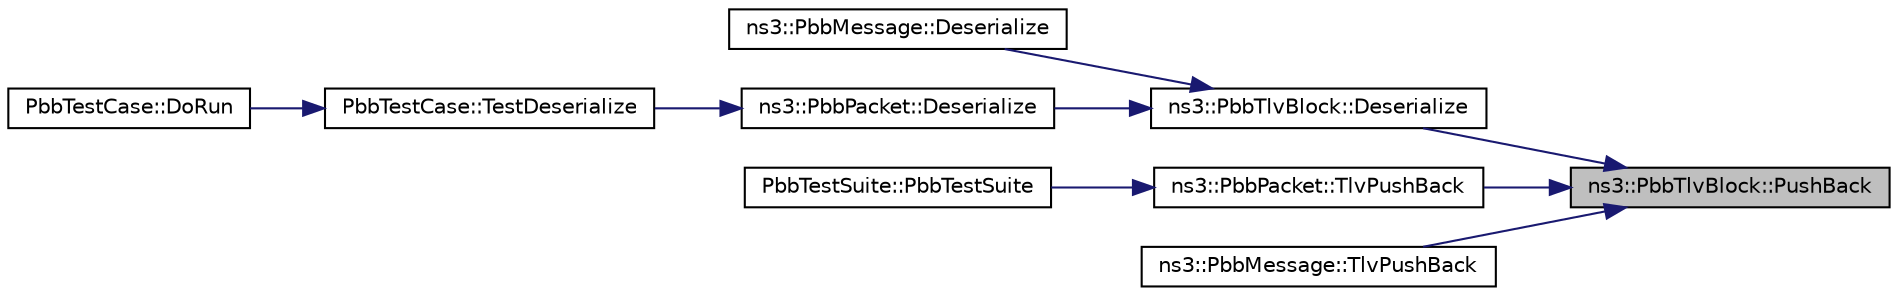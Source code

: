 digraph "ns3::PbbTlvBlock::PushBack"
{
 // LATEX_PDF_SIZE
  edge [fontname="Helvetica",fontsize="10",labelfontname="Helvetica",labelfontsize="10"];
  node [fontname="Helvetica",fontsize="10",shape=record];
  rankdir="RL";
  Node1 [label="ns3::PbbTlvBlock::PushBack",height=0.2,width=0.4,color="black", fillcolor="grey75", style="filled", fontcolor="black",tooltip="Appends a TLV to the back of this block."];
  Node1 -> Node2 [dir="back",color="midnightblue",fontsize="10",style="solid",fontname="Helvetica"];
  Node2 [label="ns3::PbbTlvBlock::Deserialize",height=0.2,width=0.4,color="black", fillcolor="white", style="filled",URL="$classns3_1_1_pbb_tlv_block.html#acbc87f2a174253635e76f28bed9e1070",tooltip="Deserializes a block from the specified buffer."];
  Node2 -> Node3 [dir="back",color="midnightblue",fontsize="10",style="solid",fontname="Helvetica"];
  Node3 [label="ns3::PbbMessage::Deserialize",height=0.2,width=0.4,color="black", fillcolor="white", style="filled",URL="$classns3_1_1_pbb_message.html#a3944565e6d2d90e063fcc30287e941d8",tooltip="Deserializes a message from the specified buffer."];
  Node2 -> Node4 [dir="back",color="midnightblue",fontsize="10",style="solid",fontname="Helvetica"];
  Node4 [label="ns3::PbbPacket::Deserialize",height=0.2,width=0.4,color="black", fillcolor="white", style="filled",URL="$classns3_1_1_pbb_packet.html#a6bb42350cf2613e48d9c7c50a0c71f93",tooltip="Deserializes a packet from the specified buffer."];
  Node4 -> Node5 [dir="back",color="midnightblue",fontsize="10",style="solid",fontname="Helvetica"];
  Node5 [label="PbbTestCase::TestDeserialize",height=0.2,width=0.4,color="black", fillcolor="white", style="filled",URL="$class_pbb_test_case.html#a94ee7e29255773f0ea94597fd0af89ff",tooltip="Deserialization."];
  Node5 -> Node6 [dir="back",color="midnightblue",fontsize="10",style="solid",fontname="Helvetica"];
  Node6 [label="PbbTestCase::DoRun",height=0.2,width=0.4,color="black", fillcolor="white", style="filled",URL="$class_pbb_test_case.html#a7e27e798743b0fee57106bdc3ff63a1c",tooltip="Implementation to actually run this TestCase."];
  Node1 -> Node7 [dir="back",color="midnightblue",fontsize="10",style="solid",fontname="Helvetica"];
  Node7 [label="ns3::PbbPacket::TlvPushBack",height=0.2,width=0.4,color="black", fillcolor="white", style="filled",URL="$classns3_1_1_pbb_packet.html#a34935793e729a106c176db99c969cb42",tooltip="Appends a packet TLV to the back of this packet."];
  Node7 -> Node8 [dir="back",color="midnightblue",fontsize="10",style="solid",fontname="Helvetica"];
  Node8 [label="PbbTestSuite::PbbTestSuite",height=0.2,width=0.4,color="black", fillcolor="white", style="filled",URL="$class_pbb_test_suite.html#accf2ac0c93fc17ab488c419367b76590",tooltip=" "];
  Node1 -> Node9 [dir="back",color="midnightblue",fontsize="10",style="solid",fontname="Helvetica"];
  Node9 [label="ns3::PbbMessage::TlvPushBack",height=0.2,width=0.4,color="black", fillcolor="white", style="filled",URL="$classns3_1_1_pbb_message.html#aac70b2672f79765cf5cc5b6666018165",tooltip="Appends a message TLV to the back of this message."];
}
